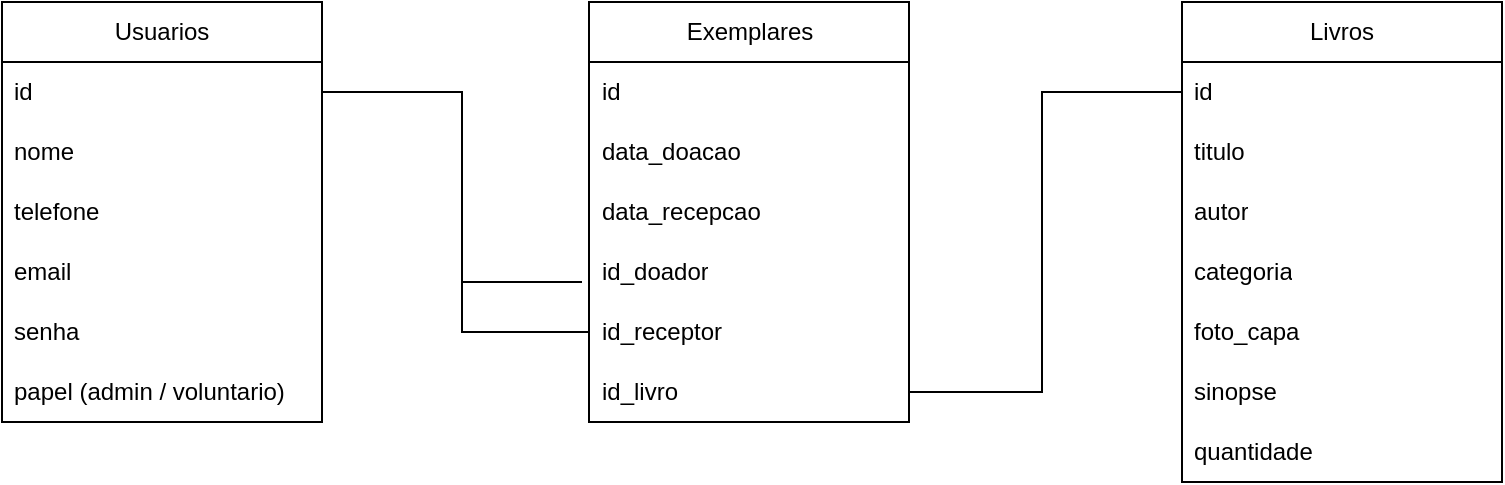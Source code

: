 <mxfile version="28.1.2">
  <diagram name="Página-1" id="9ev15JmWhHT_U3Nz2Oi8">
    <mxGraphModel dx="1665" dy="777" grid="1" gridSize="10" guides="1" tooltips="1" connect="1" arrows="1" fold="1" page="1" pageScale="1" pageWidth="827" pageHeight="1169" math="0" shadow="0">
      <root>
        <mxCell id="0" />
        <mxCell id="1" parent="0" />
        <mxCell id="2Hlqp-hiWFZNEV_NMtas-1" value="Livros" style="swimlane;fontStyle=0;childLayout=stackLayout;horizontal=1;startSize=30;horizontalStack=0;resizeParent=1;resizeParentMax=0;resizeLast=0;collapsible=1;marginBottom=0;whiteSpace=wrap;html=1;" parent="1" vertex="1">
          <mxGeometry x="630" y="160" width="160" height="240" as="geometry" />
        </mxCell>
        <mxCell id="2Hlqp-hiWFZNEV_NMtas-2" value="id" style="text;strokeColor=none;fillColor=none;align=left;verticalAlign=middle;spacingLeft=4;spacingRight=4;overflow=hidden;points=[[0,0.5],[1,0.5]];portConstraint=eastwest;rotatable=0;whiteSpace=wrap;html=1;" parent="2Hlqp-hiWFZNEV_NMtas-1" vertex="1">
          <mxGeometry y="30" width="160" height="30" as="geometry" />
        </mxCell>
        <mxCell id="2Hlqp-hiWFZNEV_NMtas-3" value="titulo" style="text;strokeColor=none;fillColor=none;align=left;verticalAlign=middle;spacingLeft=4;spacingRight=4;overflow=hidden;points=[[0,0.5],[1,0.5]];portConstraint=eastwest;rotatable=0;whiteSpace=wrap;html=1;" parent="2Hlqp-hiWFZNEV_NMtas-1" vertex="1">
          <mxGeometry y="60" width="160" height="30" as="geometry" />
        </mxCell>
        <mxCell id="2Hlqp-hiWFZNEV_NMtas-48" value="autor" style="text;strokeColor=none;fillColor=none;align=left;verticalAlign=middle;spacingLeft=4;spacingRight=4;overflow=hidden;points=[[0,0.5],[1,0.5]];portConstraint=eastwest;rotatable=0;whiteSpace=wrap;html=1;" parent="2Hlqp-hiWFZNEV_NMtas-1" vertex="1">
          <mxGeometry y="90" width="160" height="30" as="geometry" />
        </mxCell>
        <mxCell id="2Hlqp-hiWFZNEV_NMtas-27" value="categoria" style="text;strokeColor=none;fillColor=none;align=left;verticalAlign=middle;spacingLeft=4;spacingRight=4;overflow=hidden;points=[[0,0.5],[1,0.5]];portConstraint=eastwest;rotatable=0;whiteSpace=wrap;html=1;" parent="2Hlqp-hiWFZNEV_NMtas-1" vertex="1">
          <mxGeometry y="120" width="160" height="30" as="geometry" />
        </mxCell>
        <mxCell id="sjwwWZmEr0EVYUoMTdqu-1" value="foto_capa" style="text;strokeColor=none;fillColor=none;align=left;verticalAlign=middle;spacingLeft=4;spacingRight=4;overflow=hidden;points=[[0,0.5],[1,0.5]];portConstraint=eastwest;rotatable=0;whiteSpace=wrap;html=1;" parent="2Hlqp-hiWFZNEV_NMtas-1" vertex="1">
          <mxGeometry y="150" width="160" height="30" as="geometry" />
        </mxCell>
        <mxCell id="BhnuYJR2ZROMxUyMmYtS-1" value="sinopse" style="text;strokeColor=none;fillColor=none;align=left;verticalAlign=middle;spacingLeft=4;spacingRight=4;overflow=hidden;points=[[0,0.5],[1,0.5]];portConstraint=eastwest;rotatable=0;whiteSpace=wrap;html=1;" vertex="1" parent="2Hlqp-hiWFZNEV_NMtas-1">
          <mxGeometry y="180" width="160" height="30" as="geometry" />
        </mxCell>
        <mxCell id="2Hlqp-hiWFZNEV_NMtas-22" value="quantidade" style="text;strokeColor=none;fillColor=none;align=left;verticalAlign=middle;spacingLeft=4;spacingRight=4;overflow=hidden;points=[[0,0.5],[1,0.5]];portConstraint=eastwest;rotatable=0;whiteSpace=wrap;html=1;" parent="2Hlqp-hiWFZNEV_NMtas-1" vertex="1">
          <mxGeometry y="210" width="160" height="30" as="geometry" />
        </mxCell>
        <mxCell id="2Hlqp-hiWFZNEV_NMtas-5" value="Usuarios" style="swimlane;fontStyle=0;childLayout=stackLayout;horizontal=1;startSize=30;horizontalStack=0;resizeParent=1;resizeParentMax=0;resizeLast=0;collapsible=1;marginBottom=0;whiteSpace=wrap;html=1;" parent="1" vertex="1">
          <mxGeometry x="40" y="160" width="160" height="210" as="geometry" />
        </mxCell>
        <mxCell id="2Hlqp-hiWFZNEV_NMtas-6" value="id" style="text;strokeColor=none;fillColor=none;align=left;verticalAlign=middle;spacingLeft=4;spacingRight=4;overflow=hidden;points=[[0,0.5],[1,0.5]];portConstraint=eastwest;rotatable=0;whiteSpace=wrap;html=1;" parent="2Hlqp-hiWFZNEV_NMtas-5" vertex="1">
          <mxGeometry y="30" width="160" height="30" as="geometry" />
        </mxCell>
        <mxCell id="2Hlqp-hiWFZNEV_NMtas-7" value="nome" style="text;strokeColor=none;fillColor=none;align=left;verticalAlign=middle;spacingLeft=4;spacingRight=4;overflow=hidden;points=[[0,0.5],[1,0.5]];portConstraint=eastwest;rotatable=0;whiteSpace=wrap;html=1;" parent="2Hlqp-hiWFZNEV_NMtas-5" vertex="1">
          <mxGeometry y="60" width="160" height="30" as="geometry" />
        </mxCell>
        <mxCell id="hUlq_eZ2Haf6KFTZB3D2-1" value="telefone" style="text;strokeColor=none;fillColor=none;align=left;verticalAlign=middle;spacingLeft=4;spacingRight=4;overflow=hidden;points=[[0,0.5],[1,0.5]];portConstraint=eastwest;rotatable=0;whiteSpace=wrap;html=1;" parent="2Hlqp-hiWFZNEV_NMtas-5" vertex="1">
          <mxGeometry y="90" width="160" height="30" as="geometry" />
        </mxCell>
        <mxCell id="2Hlqp-hiWFZNEV_NMtas-8" value="email" style="text;strokeColor=none;fillColor=none;align=left;verticalAlign=middle;spacingLeft=4;spacingRight=4;overflow=hidden;points=[[0,0.5],[1,0.5]];portConstraint=eastwest;rotatable=0;whiteSpace=wrap;html=1;" parent="2Hlqp-hiWFZNEV_NMtas-5" vertex="1">
          <mxGeometry y="120" width="160" height="30" as="geometry" />
        </mxCell>
        <mxCell id="2Hlqp-hiWFZNEV_NMtas-23" value="senha" style="text;strokeColor=none;fillColor=none;align=left;verticalAlign=middle;spacingLeft=4;spacingRight=4;overflow=hidden;points=[[0,0.5],[1,0.5]];portConstraint=eastwest;rotatable=0;whiteSpace=wrap;html=1;" parent="2Hlqp-hiWFZNEV_NMtas-5" vertex="1">
          <mxGeometry y="150" width="160" height="30" as="geometry" />
        </mxCell>
        <mxCell id="hUlq_eZ2Haf6KFTZB3D2-8" value="papel (admin / voluntario)" style="text;strokeColor=none;fillColor=none;align=left;verticalAlign=middle;spacingLeft=4;spacingRight=4;overflow=hidden;points=[[0,0.5],[1,0.5]];portConstraint=eastwest;rotatable=0;whiteSpace=wrap;html=1;" parent="2Hlqp-hiWFZNEV_NMtas-5" vertex="1">
          <mxGeometry y="180" width="160" height="30" as="geometry" />
        </mxCell>
        <mxCell id="2Hlqp-hiWFZNEV_NMtas-36" value="Exemplares" style="swimlane;fontStyle=0;childLayout=stackLayout;horizontal=1;startSize=30;horizontalStack=0;resizeParent=1;resizeParentMax=0;resizeLast=0;collapsible=1;marginBottom=0;whiteSpace=wrap;html=1;" parent="1" vertex="1">
          <mxGeometry x="333.5" y="160" width="160" height="210" as="geometry" />
        </mxCell>
        <mxCell id="2Hlqp-hiWFZNEV_NMtas-37" value="id" style="text;strokeColor=none;fillColor=none;align=left;verticalAlign=middle;spacingLeft=4;spacingRight=4;overflow=hidden;points=[[0,0.5],[1,0.5]];portConstraint=eastwest;rotatable=0;whiteSpace=wrap;html=1;" parent="2Hlqp-hiWFZNEV_NMtas-36" vertex="1">
          <mxGeometry y="30" width="160" height="30" as="geometry" />
        </mxCell>
        <mxCell id="2Hlqp-hiWFZNEV_NMtas-39" value="data_doacao" style="text;strokeColor=none;fillColor=none;align=left;verticalAlign=middle;spacingLeft=4;spacingRight=4;overflow=hidden;points=[[0,0.5],[1,0.5]];portConstraint=eastwest;rotatable=0;whiteSpace=wrap;html=1;" parent="2Hlqp-hiWFZNEV_NMtas-36" vertex="1">
          <mxGeometry y="60" width="160" height="30" as="geometry" />
        </mxCell>
        <mxCell id="hUlq_eZ2Haf6KFTZB3D2-3" value="data_recepcao" style="text;strokeColor=none;fillColor=none;align=left;verticalAlign=middle;spacingLeft=4;spacingRight=4;overflow=hidden;points=[[0,0.5],[1,0.5]];portConstraint=eastwest;rotatable=0;whiteSpace=wrap;html=1;" parent="2Hlqp-hiWFZNEV_NMtas-36" vertex="1">
          <mxGeometry y="90" width="160" height="30" as="geometry" />
        </mxCell>
        <mxCell id="hUlq_eZ2Haf6KFTZB3D2-2" value="id_doador" style="text;strokeColor=none;fillColor=none;align=left;verticalAlign=middle;spacingLeft=4;spacingRight=4;overflow=hidden;points=[[0,0.5],[1,0.5]];portConstraint=eastwest;rotatable=0;whiteSpace=wrap;html=1;" parent="2Hlqp-hiWFZNEV_NMtas-36" vertex="1">
          <mxGeometry y="120" width="160" height="30" as="geometry" />
        </mxCell>
        <mxCell id="2Hlqp-hiWFZNEV_NMtas-40" value="id_receptor" style="text;strokeColor=none;fillColor=none;align=left;verticalAlign=middle;spacingLeft=4;spacingRight=4;overflow=hidden;points=[[0,0.5],[1,0.5]];portConstraint=eastwest;rotatable=0;whiteSpace=wrap;html=1;" parent="2Hlqp-hiWFZNEV_NMtas-36" vertex="1">
          <mxGeometry y="150" width="160" height="30" as="geometry" />
        </mxCell>
        <mxCell id="2Hlqp-hiWFZNEV_NMtas-41" value="id_livro" style="text;strokeColor=none;fillColor=none;align=left;verticalAlign=middle;spacingLeft=4;spacingRight=4;overflow=hidden;points=[[0,0.5],[1,0.5]];portConstraint=eastwest;rotatable=0;whiteSpace=wrap;html=1;" parent="2Hlqp-hiWFZNEV_NMtas-36" vertex="1">
          <mxGeometry y="180" width="160" height="30" as="geometry" />
        </mxCell>
        <mxCell id="hUlq_eZ2Haf6KFTZB3D2-4" value="" style="endArrow=none;html=1;rounded=0;entryX=1;entryY=0.5;entryDx=0;entryDy=0;" parent="1" target="2Hlqp-hiWFZNEV_NMtas-6" edge="1">
          <mxGeometry width="50" height="50" relative="1" as="geometry">
            <mxPoint x="330" y="300" as="sourcePoint" />
            <mxPoint x="440" y="380" as="targetPoint" />
            <Array as="points">
              <mxPoint x="270" y="300" />
              <mxPoint x="270" y="205" />
            </Array>
          </mxGeometry>
        </mxCell>
        <mxCell id="hUlq_eZ2Haf6KFTZB3D2-6" value="" style="endArrow=none;html=1;rounded=0;exitX=0;exitY=0.5;exitDx=0;exitDy=0;" parent="1" source="2Hlqp-hiWFZNEV_NMtas-40" edge="1">
          <mxGeometry width="50" height="50" relative="1" as="geometry">
            <mxPoint x="270" y="320" as="sourcePoint" />
            <mxPoint x="270" y="300" as="targetPoint" />
            <Array as="points">
              <mxPoint x="270" y="325" />
            </Array>
          </mxGeometry>
        </mxCell>
        <mxCell id="hUlq_eZ2Haf6KFTZB3D2-7" value="" style="endArrow=none;html=1;rounded=0;entryX=0;entryY=0.5;entryDx=0;entryDy=0;exitX=1;exitY=0.5;exitDx=0;exitDy=0;" parent="1" source="2Hlqp-hiWFZNEV_NMtas-41" target="2Hlqp-hiWFZNEV_NMtas-2" edge="1">
          <mxGeometry width="50" height="50" relative="1" as="geometry">
            <mxPoint x="390" y="430" as="sourcePoint" />
            <mxPoint x="440" y="380" as="targetPoint" />
            <Array as="points">
              <mxPoint x="560" y="355" />
              <mxPoint x="560" y="205" />
            </Array>
          </mxGeometry>
        </mxCell>
      </root>
    </mxGraphModel>
  </diagram>
</mxfile>
